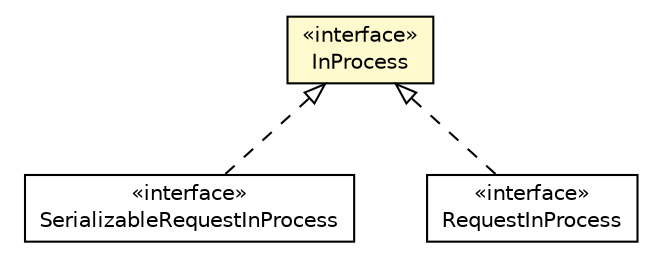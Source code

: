 #!/usr/local/bin/dot
#
# Class diagram 
# Generated by UMLGraph version R5_6-24-gf6e263 (http://www.umlgraph.org/)
#

digraph G {
	edge [fontname="Helvetica",fontsize=10,labelfontname="Helvetica",labelfontsize=10];
	node [fontname="Helvetica",fontsize=10,shape=plaintext];
	nodesep=0.25;
	ranksep=0.5;
	// io.reinert.requestor.InProcess
	c12500 [label=<<table title="io.reinert.requestor.InProcess" border="0" cellborder="1" cellspacing="0" cellpadding="2" port="p" bgcolor="lemonChiffon" href="./InProcess.html">
		<tr><td><table border="0" cellspacing="0" cellpadding="1">
<tr><td align="center" balign="center"> &#171;interface&#187; </td></tr>
<tr><td align="center" balign="center"> InProcess </td></tr>
		</table></td></tr>
		</table>>, URL="./InProcess.html", fontname="Helvetica", fontcolor="black", fontsize=10.0];
	// io.reinert.requestor.SerializableRequestInProcess
	c12535 [label=<<table title="io.reinert.requestor.SerializableRequestInProcess" border="0" cellborder="1" cellspacing="0" cellpadding="2" port="p" href="./SerializableRequestInProcess.html">
		<tr><td><table border="0" cellspacing="0" cellpadding="1">
<tr><td align="center" balign="center"> &#171;interface&#187; </td></tr>
<tr><td align="center" balign="center"> SerializableRequestInProcess </td></tr>
		</table></td></tr>
		</table>>, URL="./SerializableRequestInProcess.html", fontname="Helvetica", fontcolor="black", fontsize=10.0];
	// io.reinert.requestor.RequestInProcess
	c12545 [label=<<table title="io.reinert.requestor.RequestInProcess" border="0" cellborder="1" cellspacing="0" cellpadding="2" port="p" href="./RequestInProcess.html">
		<tr><td><table border="0" cellspacing="0" cellpadding="1">
<tr><td align="center" balign="center"> &#171;interface&#187; </td></tr>
<tr><td align="center" balign="center"> RequestInProcess </td></tr>
		</table></td></tr>
		</table>>, URL="./RequestInProcess.html", fontname="Helvetica", fontcolor="black", fontsize=10.0];
	//io.reinert.requestor.SerializableRequestInProcess implements io.reinert.requestor.InProcess
	c12500:p -> c12535:p [dir=back,arrowtail=empty,style=dashed];
	//io.reinert.requestor.RequestInProcess implements io.reinert.requestor.InProcess
	c12500:p -> c12545:p [dir=back,arrowtail=empty,style=dashed];
}

